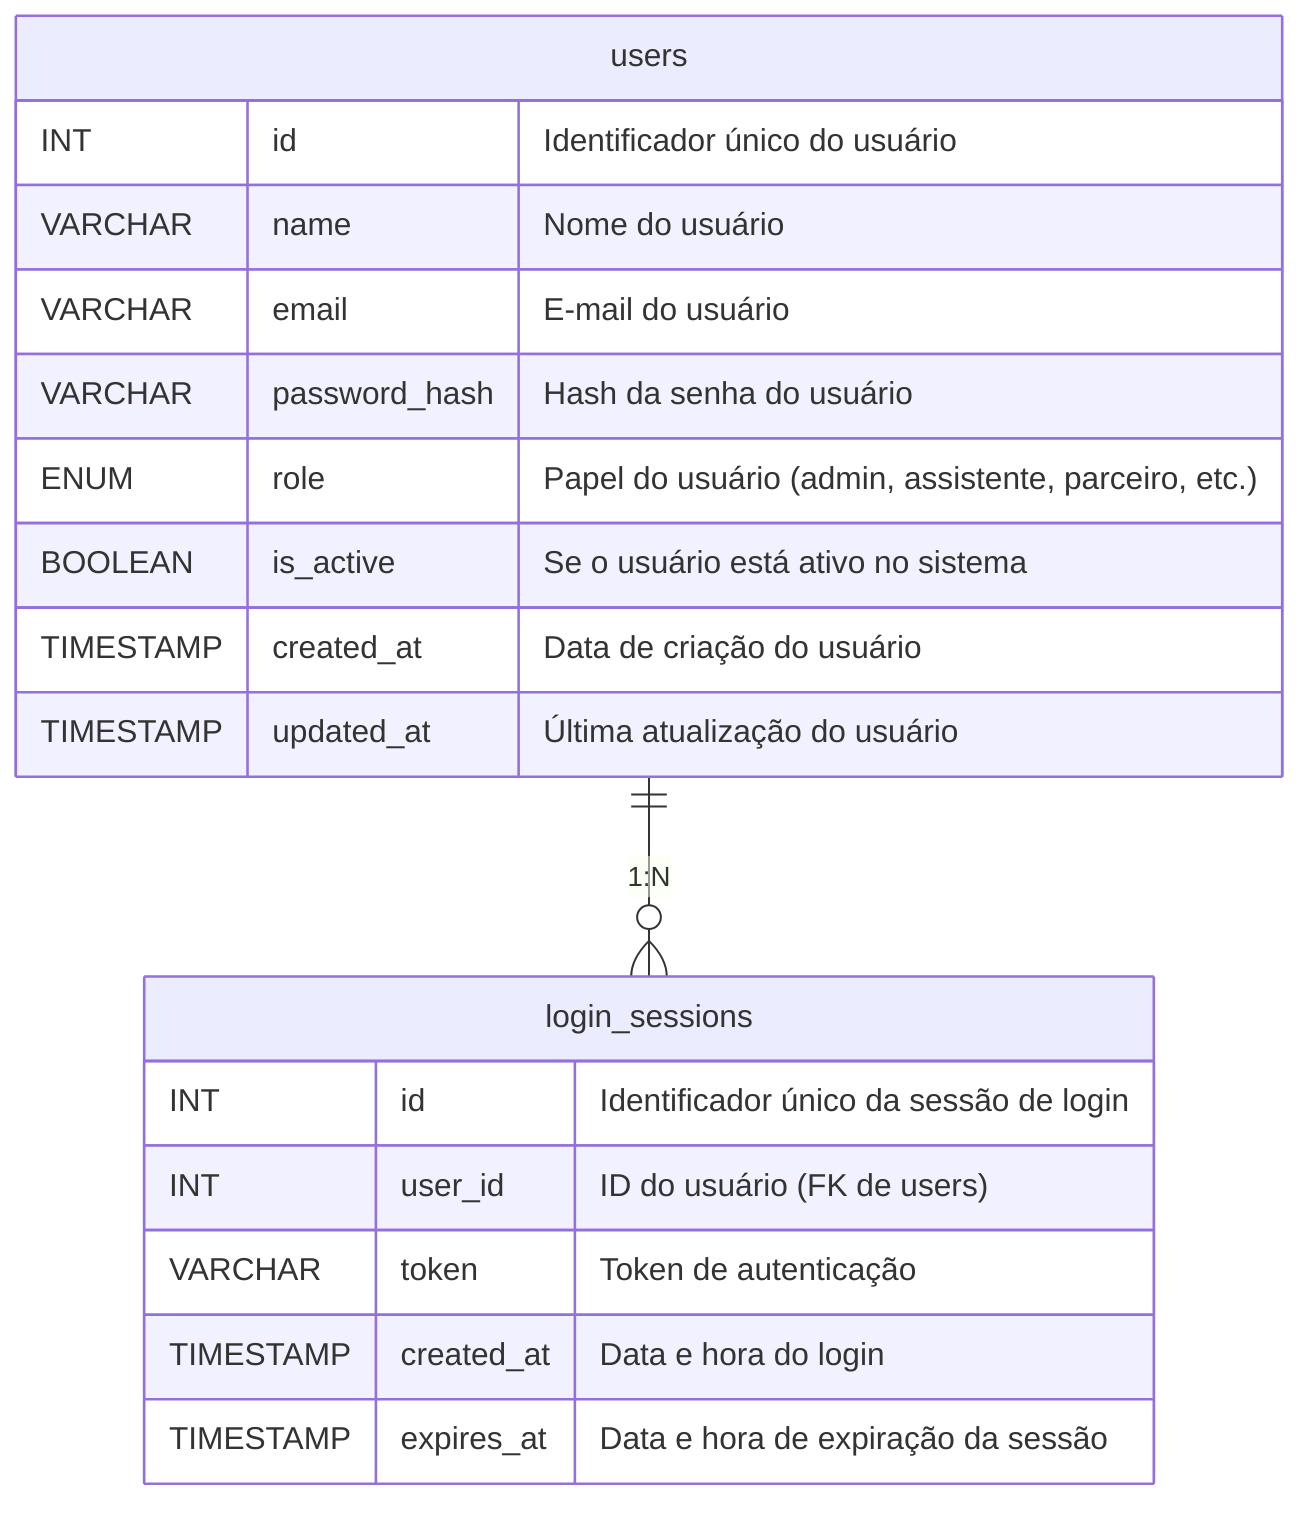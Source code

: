 erDiagram
    users {
        INT id "Identificador único do usuário"
        VARCHAR name "Nome do usuário"
        VARCHAR email "E-mail do usuário"
        VARCHAR password_hash "Hash da senha do usuário"
        ENUM role "Papel do usuário (admin, assistente, parceiro, etc.)"
        BOOLEAN is_active "Se o usuário está ativo no sistema"
        TIMESTAMP created_at "Data de criação do usuário"
        TIMESTAMP updated_at "Última atualização do usuário"
    }

    login_sessions {
        INT id "Identificador único da sessão de login"
        INT user_id "ID do usuário (FK de users)"
        VARCHAR token "Token de autenticação"
        TIMESTAMP created_at "Data e hora do login"
        TIMESTAMP expires_at "Data e hora de expiração da sessão"
    }

    users ||--o{ login_sessions: "1:N"